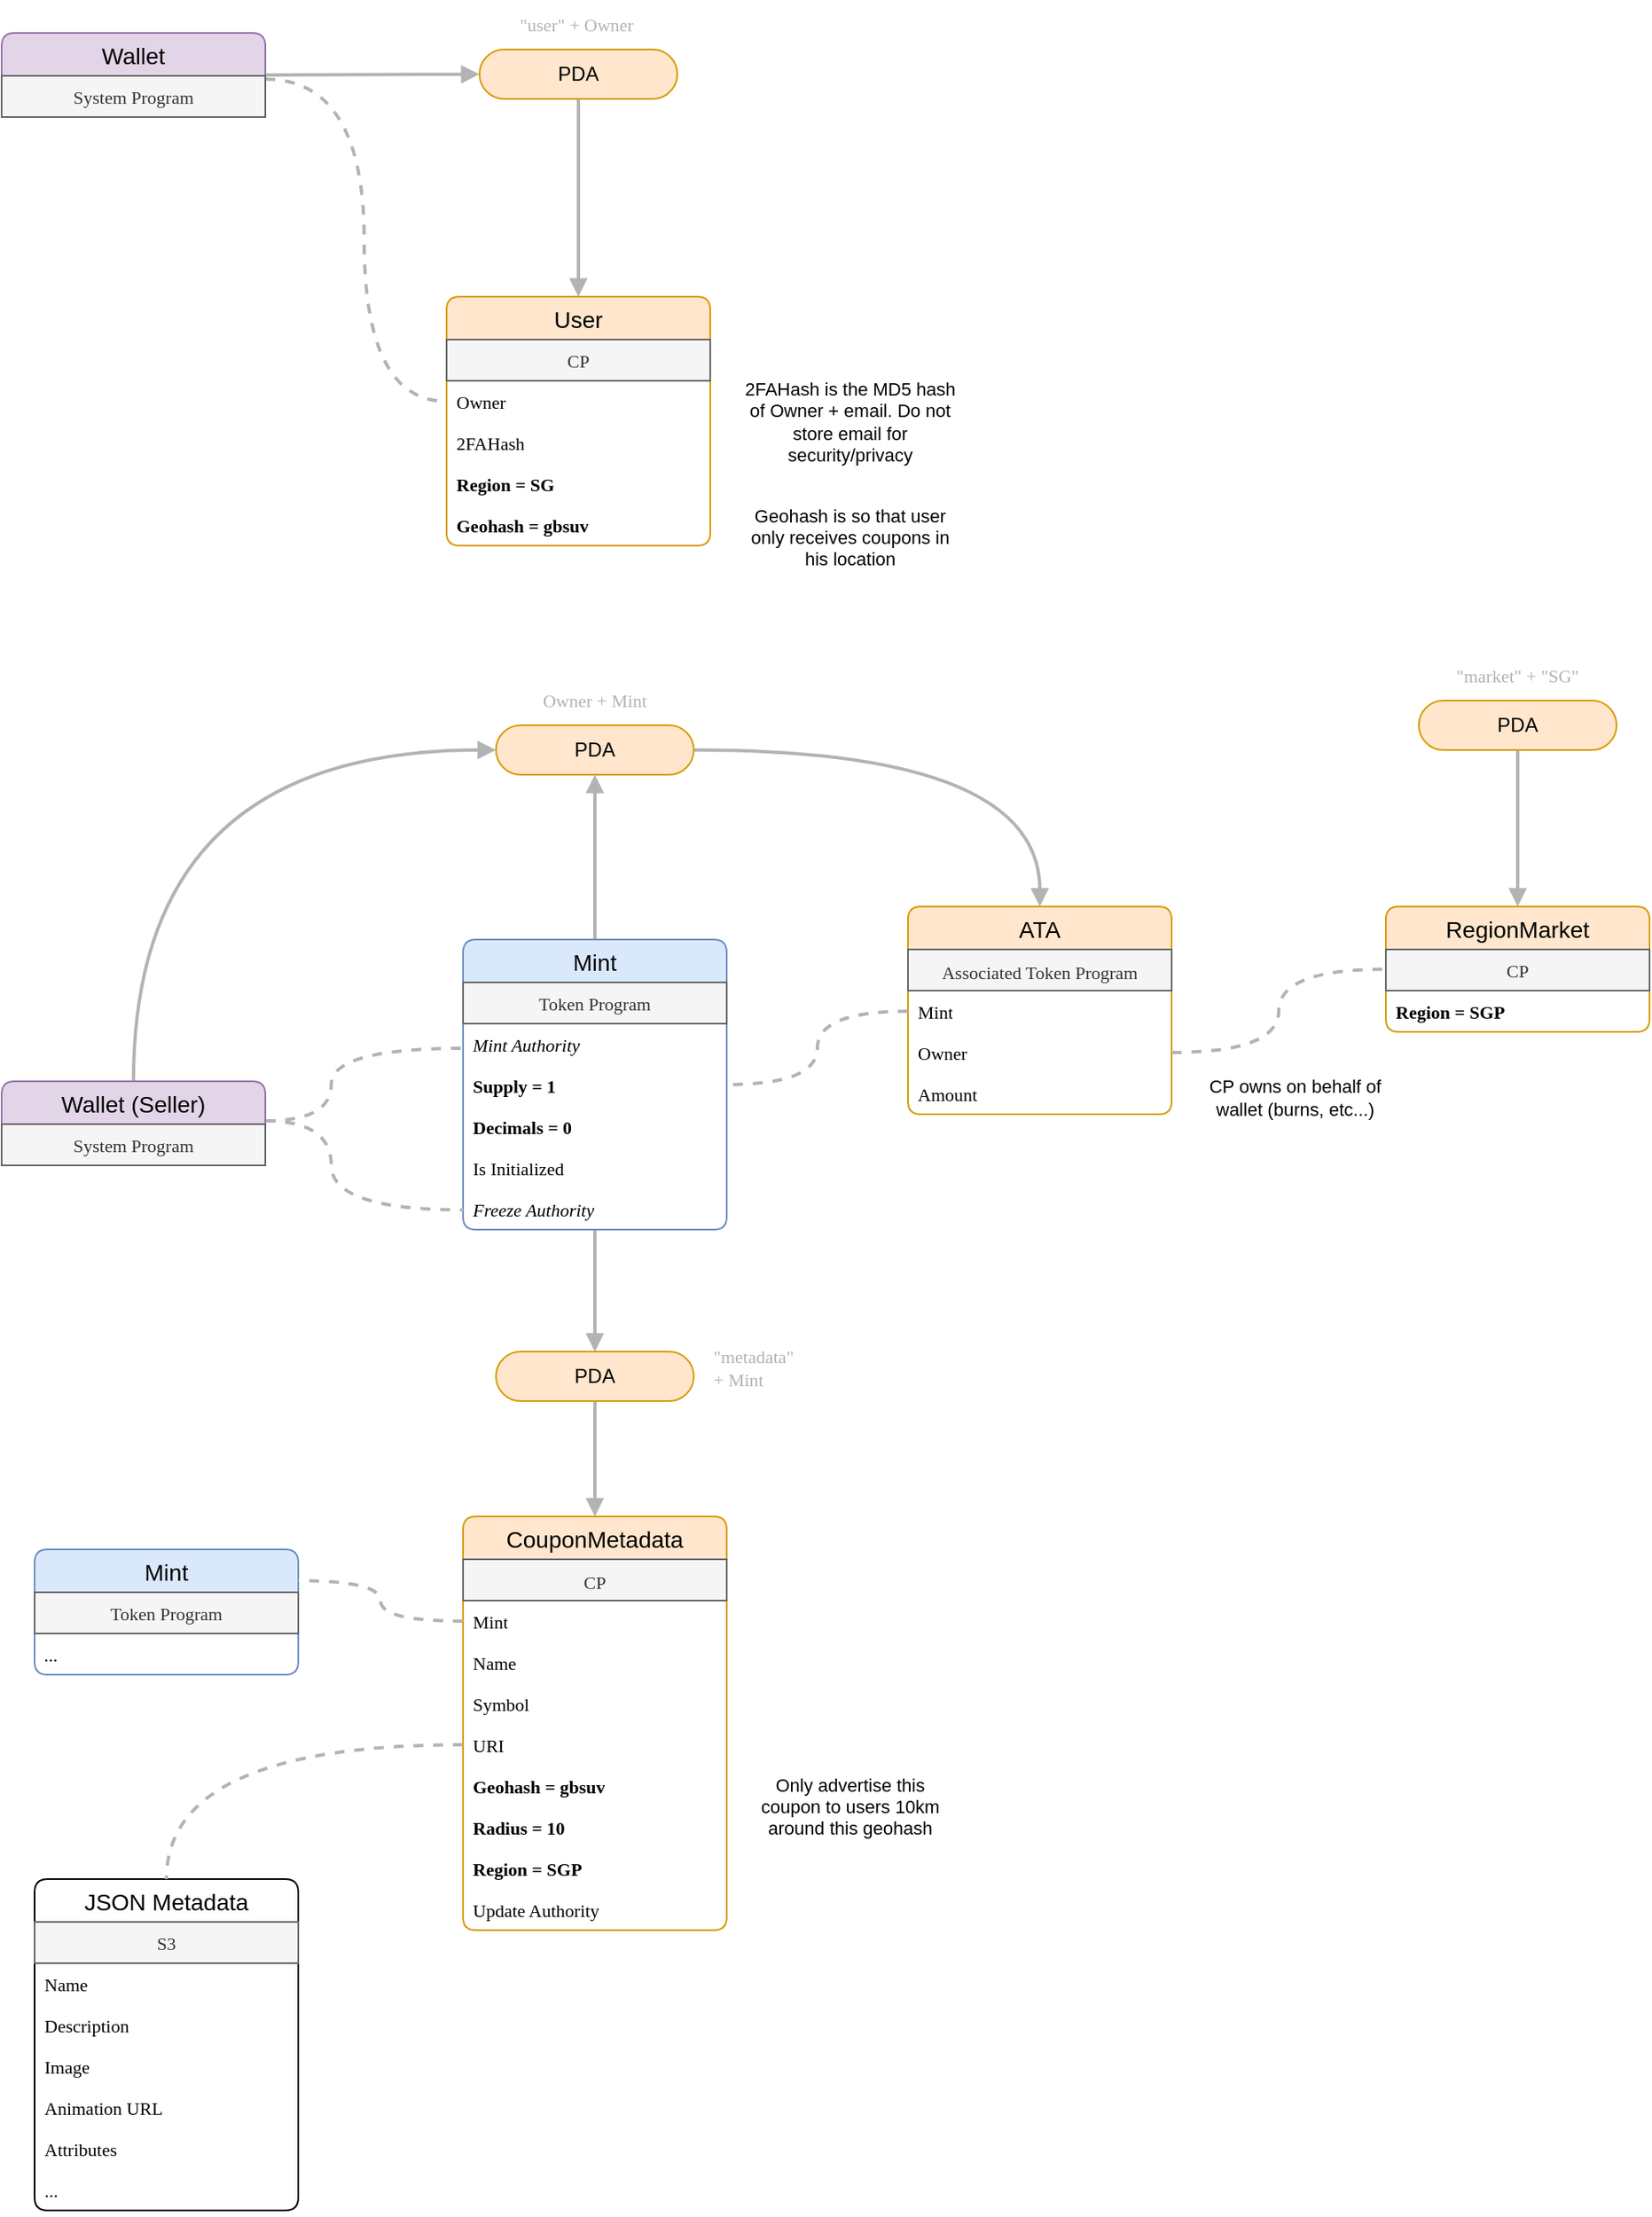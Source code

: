 <mxfile version="21.5.0" type="device">
  <diagram name="Page-1" id="myjQk-wkhAcpDl-BsH8o">
    <mxGraphModel dx="1242" dy="806" grid="1" gridSize="10" guides="1" tooltips="1" connect="1" arrows="1" fold="1" page="1" pageScale="1" pageWidth="827" pageHeight="1169" math="0" shadow="0">
      <root>
        <mxCell id="0" />
        <mxCell id="1" parent="0" />
        <mxCell id="Rvj227l52RedUWt44L4D-11" style="edgeStyle=orthogonalEdgeStyle;orthogonalLoop=1;jettySize=auto;html=1;entryX=0;entryY=0.5;entryDx=0;entryDy=0;endArrow=block;endFill=1;strokeWidth=2;strokeColor=#B3B3B3;curved=1;" parent="1" source="Rvj227l52RedUWt44L4D-1" target="Rvj227l52RedUWt44L4D-5" edge="1">
          <mxGeometry relative="1" as="geometry" />
        </mxCell>
        <mxCell id="Rvj227l52RedUWt44L4D-16" style="edgeStyle=orthogonalEdgeStyle;orthogonalLoop=1;jettySize=auto;html=1;entryX=0;entryY=0.5;entryDx=0;entryDy=0;curved=1;arcSize=20;endArrow=none;endFill=0;dashed=1;strokeWidth=2;strokeColor=#B3B3B3;" parent="1" source="Rvj227l52RedUWt44L4D-1" target="Rvj227l52RedUWt44L4D-15" edge="1">
          <mxGeometry relative="1" as="geometry">
            <Array as="points">
              <mxPoint x="260" y="88" />
              <mxPoint x="260" y="284" />
            </Array>
          </mxGeometry>
        </mxCell>
        <mxCell id="Rvj227l52RedUWt44L4D-1" value="Wallet" style="swimlane;fontStyle=0;childLayout=stackLayout;horizontal=1;startSize=26;horizontalStack=0;resizeParent=1;resizeParentMax=0;resizeLast=0;collapsible=1;marginBottom=0;align=center;fontSize=14;fillColor=#e1d5e7;strokeColor=#9673a6;arcSize=10;rounded=1;fontColor=#000000;" parent="1" vertex="1">
          <mxGeometry x="40" y="60" width="160" height="51" as="geometry" />
        </mxCell>
        <mxCell id="Rvj227l52RedUWt44L4D-2" value="System Program" style="text;strokeColor=#666666;fillColor=#f5f5f5;spacingLeft=4;spacingRight=4;overflow=hidden;rotatable=0;points=[[0,0.5],[1,0.5]];portConstraint=eastwest;fontSize=11;whiteSpace=wrap;html=1;align=center;fontFamily=Verdana;fontColor=#333333;" parent="Rvj227l52RedUWt44L4D-1" vertex="1">
          <mxGeometry y="26" width="160" height="25" as="geometry" />
        </mxCell>
        <mxCell id="Rvj227l52RedUWt44L4D-12" style="edgeStyle=orthogonalEdgeStyle;rounded=0;orthogonalLoop=1;jettySize=auto;html=1;entryX=0.5;entryY=0;entryDx=0;entryDy=0;strokeColor=#B3B3B3;endArrow=block;endFill=1;strokeWidth=2;" parent="1" source="Rvj227l52RedUWt44L4D-5" target="Rvj227l52RedUWt44L4D-6" edge="1">
          <mxGeometry relative="1" as="geometry" />
        </mxCell>
        <mxCell id="Rvj227l52RedUWt44L4D-5" value="&lt;font color=&quot;#000000&quot;&gt;PDA&lt;/font&gt;" style="rounded=1;whiteSpace=wrap;html=1;arcSize=50;absoluteArcSize=0;fillColor=#ffe6cc;strokeColor=#d79b00;fontColor=default;" parent="1" vertex="1">
          <mxGeometry x="330" y="70" width="120" height="30" as="geometry" />
        </mxCell>
        <mxCell id="Rvj227l52RedUWt44L4D-6" value="User" style="swimlane;fontStyle=0;childLayout=stackLayout;horizontal=1;startSize=26;horizontalStack=0;resizeParent=1;resizeParentMax=0;resizeLast=0;collapsible=1;marginBottom=0;align=center;fontSize=14;fillColor=#ffe6cc;strokeColor=#d79b00;arcSize=10;rounded=1;fontColor=#000000;" parent="1" vertex="1">
          <mxGeometry x="310" y="220" width="160" height="151" as="geometry" />
        </mxCell>
        <mxCell id="Rvj227l52RedUWt44L4D-7" value="CP" style="text;strokeColor=#666666;fillColor=#f5f5f5;spacingLeft=4;spacingRight=4;overflow=hidden;rotatable=0;points=[[0,0.5],[1,0.5]];portConstraint=eastwest;fontSize=11;whiteSpace=wrap;html=1;align=center;fontFamily=Verdana;fontColor=#333333;" parent="Rvj227l52RedUWt44L4D-6" vertex="1">
          <mxGeometry y="26" width="160" height="25" as="geometry" />
        </mxCell>
        <mxCell id="Rvj227l52RedUWt44L4D-15" value="Owner" style="text;spacingLeft=4;spacingRight=4;overflow=hidden;rotatable=0;points=[[0,0.5],[1,0.5]];portConstraint=eastwest;fontSize=11;whiteSpace=wrap;html=1;align=left;fontFamily=Verdana;" parent="Rvj227l52RedUWt44L4D-6" vertex="1">
          <mxGeometry y="51" width="160" height="25" as="geometry" />
        </mxCell>
        <mxCell id="p-E31Foc24i6YtQsYcdP-1" value="2FAHash" style="text;spacingLeft=4;spacingRight=4;overflow=hidden;rotatable=0;points=[[0,0.5],[1,0.5]];portConstraint=eastwest;fontSize=11;whiteSpace=wrap;html=1;align=left;fontFamily=Verdana;" parent="Rvj227l52RedUWt44L4D-6" vertex="1">
          <mxGeometry y="76" width="160" height="25" as="geometry" />
        </mxCell>
        <mxCell id="Y7vdd_2MA1dPWRgWnuZq-1" value="&lt;b&gt;Region = SG&lt;/b&gt;" style="text;spacingLeft=4;spacingRight=4;overflow=hidden;rotatable=0;points=[[0,0.5],[1,0.5]];portConstraint=eastwest;fontSize=11;whiteSpace=wrap;html=1;align=left;fontFamily=Verdana;" parent="Rvj227l52RedUWt44L4D-6" vertex="1">
          <mxGeometry y="101" width="160" height="25" as="geometry" />
        </mxCell>
        <mxCell id="Y7vdd_2MA1dPWRgWnuZq-2" value="&lt;b&gt;Geohash =&amp;nbsp;gbsuv&lt;/b&gt;" style="text;spacingLeft=4;spacingRight=4;overflow=hidden;rotatable=0;points=[[0,0.5],[1,0.5]];portConstraint=eastwest;fontSize=11;whiteSpace=wrap;html=1;align=left;fontFamily=Verdana;" parent="Rvj227l52RedUWt44L4D-6" vertex="1">
          <mxGeometry y="126" width="160" height="25" as="geometry" />
        </mxCell>
        <mxCell id="Rvj227l52RedUWt44L4D-13" value="&quot;user&quot; + Owner" style="text;html=1;strokeColor=none;fillColor=none;align=center;verticalAlign=middle;whiteSpace=wrap;rounded=0;fontFamily=Verdana;fontColor=#B3B3B3;fontStyle=0;fontSize=11;" parent="1" vertex="1">
          <mxGeometry x="320" y="40" width="138" height="30" as="geometry" />
        </mxCell>
        <mxCell id="Rvj227l52RedUWt44L4D-35" style="edgeStyle=orthogonalEdgeStyle;shape=connector;curved=1;rounded=1;orthogonalLoop=1;jettySize=auto;html=1;entryX=0.5;entryY=1;entryDx=0;entryDy=0;labelBackgroundColor=default;strokeColor=#B3B3B3;strokeWidth=2;fontFamily=Helvetica;fontSize=11;fontColor=default;endArrow=block;endFill=1;" parent="1" source="Rvj227l52RedUWt44L4D-18" target="Rvj227l52RedUWt44L4D-32" edge="1">
          <mxGeometry relative="1" as="geometry" />
        </mxCell>
        <mxCell id="Rvj227l52RedUWt44L4D-67" style="edgeStyle=orthogonalEdgeStyle;shape=connector;curved=1;rounded=1;orthogonalLoop=1;jettySize=auto;html=1;labelBackgroundColor=default;strokeColor=#B3B3B3;strokeWidth=2;fontFamily=Helvetica;fontSize=11;fontColor=default;endArrow=block;endFill=1;entryX=0.5;entryY=0;entryDx=0;entryDy=0;" parent="1" source="Rvj227l52RedUWt44L4D-18" target="Rvj227l52RedUWt44L4D-60" edge="1">
          <mxGeometry relative="1" as="geometry">
            <mxPoint x="410" y="850" as="targetPoint" />
            <Array as="points" />
          </mxGeometry>
        </mxCell>
        <mxCell id="Rvj227l52RedUWt44L4D-18" value="Mint" style="swimlane;fontStyle=0;childLayout=stackLayout;horizontal=1;startSize=26;horizontalStack=0;resizeParent=1;resizeParentMax=0;resizeLast=0;collapsible=1;marginBottom=0;align=center;fontSize=14;fillColor=#dae8fc;strokeColor=#6c8ebf;arcSize=10;rounded=1;fontColor=#000000;" parent="1" vertex="1">
          <mxGeometry x="320" y="610" width="160" height="176" as="geometry" />
        </mxCell>
        <mxCell id="Rvj227l52RedUWt44L4D-19" value="Token Program" style="text;strokeColor=#666666;fillColor=#f5f5f5;spacingLeft=4;spacingRight=4;overflow=hidden;rotatable=0;points=[[0,0.5],[1,0.5]];portConstraint=eastwest;fontSize=11;whiteSpace=wrap;html=1;align=center;fontFamily=Verdana;fontColor=#333333;" parent="Rvj227l52RedUWt44L4D-18" vertex="1">
          <mxGeometry y="26" width="160" height="25" as="geometry" />
        </mxCell>
        <mxCell id="Rvj227l52RedUWt44L4D-20" value="Mint Authority" style="text;spacingLeft=4;spacingRight=4;overflow=hidden;rotatable=0;points=[[0,0.5],[1,0.5]];portConstraint=eastwest;fontSize=11;whiteSpace=wrap;html=1;align=left;fontFamily=Verdana;fontStyle=2" parent="Rvj227l52RedUWt44L4D-18" vertex="1">
          <mxGeometry y="51" width="160" height="25" as="geometry" />
        </mxCell>
        <mxCell id="Rvj227l52RedUWt44L4D-21" value="&lt;b style=&quot;font-size: 11px;&quot;&gt;Supply = 1&lt;/b&gt;" style="text;spacingLeft=4;spacingRight=4;overflow=hidden;rotatable=0;points=[[0,0.5],[1,0.5]];portConstraint=eastwest;fontSize=11;whiteSpace=wrap;html=1;align=left;fontFamily=Verdana;" parent="Rvj227l52RedUWt44L4D-18" vertex="1">
          <mxGeometry y="76" width="160" height="25" as="geometry" />
        </mxCell>
        <mxCell id="Rvj227l52RedUWt44L4D-22" value="&lt;b style=&quot;font-size: 11px;&quot;&gt;Decimals = 0&lt;/b&gt;" style="text;spacingLeft=4;spacingRight=4;overflow=hidden;rotatable=0;points=[[0,0.5],[1,0.5]];portConstraint=eastwest;fontSize=11;whiteSpace=wrap;html=1;align=left;fontFamily=Verdana;" parent="Rvj227l52RedUWt44L4D-18" vertex="1">
          <mxGeometry y="101" width="160" height="25" as="geometry" />
        </mxCell>
        <mxCell id="Rvj227l52RedUWt44L4D-23" value="Is Initialized" style="text;spacingLeft=4;spacingRight=4;overflow=hidden;rotatable=0;points=[[0,0.5],[1,0.5]];portConstraint=eastwest;fontSize=11;whiteSpace=wrap;html=1;align=left;fontFamily=Verdana;" parent="Rvj227l52RedUWt44L4D-18" vertex="1">
          <mxGeometry y="126" width="160" height="25" as="geometry" />
        </mxCell>
        <mxCell id="Rvj227l52RedUWt44L4D-24" value="Freeze Authority" style="text;spacingLeft=4;spacingRight=4;overflow=hidden;rotatable=0;points=[[0,0.5],[1,0.5]];portConstraint=eastwest;fontSize=11;whiteSpace=wrap;html=1;align=left;fontFamily=Verdana;fontStyle=2" parent="Rvj227l52RedUWt44L4D-18" vertex="1">
          <mxGeometry y="151" width="160" height="25" as="geometry" />
        </mxCell>
        <mxCell id="Rvj227l52RedUWt44L4D-30" style="edgeStyle=orthogonalEdgeStyle;orthogonalLoop=1;jettySize=auto;html=1;endArrow=none;strokeColor=#B3B3B3;arcSize=20;endFill=0;dashed=1;strokeWidth=2;curved=1;" parent="1" source="Rvj227l52RedUWt44L4D-25" target="Rvj227l52RedUWt44L4D-20" edge="1">
          <mxGeometry relative="1" as="geometry">
            <mxPoint x="300" y="670" as="targetPoint" />
            <Array as="points">
              <mxPoint x="240" y="720" />
              <mxPoint x="240" y="676" />
            </Array>
          </mxGeometry>
        </mxCell>
        <mxCell id="Rvj227l52RedUWt44L4D-31" style="edgeStyle=orthogonalEdgeStyle;orthogonalLoop=1;jettySize=auto;html=1;endArrow=none;strokeColor=#B3B3B3;arcSize=20;endFill=0;dashed=1;strokeWidth=2;curved=1;" parent="1" source="Rvj227l52RedUWt44L4D-25" target="Rvj227l52RedUWt44L4D-24" edge="1">
          <mxGeometry relative="1" as="geometry">
            <mxPoint x="270" y="810" as="targetPoint" />
            <Array as="points">
              <mxPoint x="240" y="720" />
              <mxPoint x="240" y="774" />
            </Array>
          </mxGeometry>
        </mxCell>
        <mxCell id="Rvj227l52RedUWt44L4D-34" style="edgeStyle=orthogonalEdgeStyle;shape=connector;curved=1;rounded=1;orthogonalLoop=1;jettySize=auto;html=1;entryX=0;entryY=0.5;entryDx=0;entryDy=0;labelBackgroundColor=default;strokeColor=#B3B3B3;strokeWidth=2;fontFamily=Helvetica;fontSize=11;fontColor=default;endArrow=block;endFill=1;arcSize=20;" parent="1" source="Rvj227l52RedUWt44L4D-25" target="Rvj227l52RedUWt44L4D-32" edge="1">
          <mxGeometry relative="1" as="geometry">
            <Array as="points">
              <mxPoint x="120" y="495" />
            </Array>
          </mxGeometry>
        </mxCell>
        <mxCell id="Rvj227l52RedUWt44L4D-25" value="Wallet (Seller)" style="swimlane;fontStyle=0;childLayout=stackLayout;horizontal=1;startSize=26;horizontalStack=0;resizeParent=1;resizeParentMax=0;resizeLast=0;collapsible=1;marginBottom=0;align=center;fontSize=14;fillColor=#e1d5e7;strokeColor=#9673a6;arcSize=10;rounded=1;fontColor=#000000;" parent="1" vertex="1">
          <mxGeometry x="40" y="696" width="160" height="51" as="geometry" />
        </mxCell>
        <mxCell id="Rvj227l52RedUWt44L4D-26" value="System Program" style="text;strokeColor=#666666;fillColor=#f5f5f5;spacingLeft=4;spacingRight=4;overflow=hidden;rotatable=0;points=[[0,0.5],[1,0.5]];portConstraint=eastwest;fontSize=11;whiteSpace=wrap;html=1;align=center;fontFamily=Verdana;fontColor=#333333;" parent="Rvj227l52RedUWt44L4D-25" vertex="1">
          <mxGeometry y="26" width="160" height="25" as="geometry" />
        </mxCell>
        <mxCell id="Rvj227l52RedUWt44L4D-43" style="edgeStyle=orthogonalEdgeStyle;shape=connector;curved=1;rounded=1;orthogonalLoop=1;jettySize=auto;html=1;entryX=0.5;entryY=0;entryDx=0;entryDy=0;labelBackgroundColor=default;strokeColor=#B3B3B3;strokeWidth=2;fontFamily=Helvetica;fontSize=11;fontColor=default;endArrow=block;endFill=1;" parent="1" source="Rvj227l52RedUWt44L4D-32" target="Rvj227l52RedUWt44L4D-36" edge="1">
          <mxGeometry relative="1" as="geometry" />
        </mxCell>
        <mxCell id="Rvj227l52RedUWt44L4D-32" value="&lt;font color=&quot;#000000&quot;&gt;PDA&lt;/font&gt;" style="rounded=1;whiteSpace=wrap;html=1;arcSize=50;absoluteArcSize=0;fillColor=#ffe6cc;strokeColor=#d79b00;" parent="1" vertex="1">
          <mxGeometry x="340" y="480" width="120" height="30" as="geometry" />
        </mxCell>
        <mxCell id="Rvj227l52RedUWt44L4D-33" value="Owner + Mint" style="text;html=1;strokeColor=none;fillColor=none;align=center;verticalAlign=middle;whiteSpace=wrap;rounded=0;fontFamily=Verdana;fontColor=#B3B3B3;fontStyle=0;fontSize=11;" parent="1" vertex="1">
          <mxGeometry x="352" y="450" width="96" height="30" as="geometry" />
        </mxCell>
        <mxCell id="Rvj227l52RedUWt44L4D-36" value="ATA" style="swimlane;fontStyle=0;childLayout=stackLayout;horizontal=1;startSize=26;horizontalStack=0;resizeParent=1;resizeParentMax=0;resizeLast=0;collapsible=1;marginBottom=0;align=center;fontSize=14;fillColor=#ffe6cc;strokeColor=#d79b00;arcSize=10;rounded=1;fontColor=#000000;" parent="1" vertex="1">
          <mxGeometry x="590" y="590" width="160" height="126" as="geometry" />
        </mxCell>
        <mxCell id="Rvj227l52RedUWt44L4D-37" value="&lt;font style=&quot;font-size: 11px;&quot;&gt;Associated Token Program&lt;/font&gt;" style="text;strokeColor=#666666;fillColor=#f5f5f5;spacingLeft=4;spacingRight=4;overflow=hidden;rotatable=0;points=[[0,0.5],[1,0.5]];portConstraint=eastwest;fontSize=12;whiteSpace=wrap;html=1;align=center;fontFamily=Verdana;fontColor=#333333;" parent="Rvj227l52RedUWt44L4D-36" vertex="1">
          <mxGeometry y="26" width="160" height="25" as="geometry" />
        </mxCell>
        <mxCell id="Rvj227l52RedUWt44L4D-38" value="&lt;span style=&quot;font-style: normal;&quot;&gt;Mint&lt;/span&gt;" style="text;spacingLeft=4;spacingRight=4;overflow=hidden;rotatable=0;points=[[0,0.5],[1,0.5]];portConstraint=eastwest;fontSize=11;whiteSpace=wrap;html=1;align=left;fontFamily=Verdana;fontStyle=2" parent="Rvj227l52RedUWt44L4D-36" vertex="1">
          <mxGeometry y="51" width="160" height="25" as="geometry" />
        </mxCell>
        <mxCell id="Rvj227l52RedUWt44L4D-39" value="&lt;span style=&quot;font-size: 11px;&quot;&gt;Owner&lt;/span&gt;" style="text;spacingLeft=4;spacingRight=4;overflow=hidden;rotatable=0;points=[[0,0.5],[1,0.5]];portConstraint=eastwest;fontSize=11;whiteSpace=wrap;html=1;align=left;fontFamily=Verdana;" parent="Rvj227l52RedUWt44L4D-36" vertex="1">
          <mxGeometry y="76" width="160" height="25" as="geometry" />
        </mxCell>
        <mxCell id="Rvj227l52RedUWt44L4D-40" value="&lt;span style=&quot;font-size: 11px;&quot;&gt;Amount&lt;/span&gt;" style="text;spacingLeft=4;spacingRight=4;overflow=hidden;rotatable=0;points=[[0,0.5],[1,0.5]];portConstraint=eastwest;fontSize=11;whiteSpace=wrap;html=1;align=left;fontFamily=Verdana;" parent="Rvj227l52RedUWt44L4D-36" vertex="1">
          <mxGeometry y="101" width="160" height="25" as="geometry" />
        </mxCell>
        <mxCell id="Rvj227l52RedUWt44L4D-48" style="edgeStyle=orthogonalEdgeStyle;shape=connector;curved=1;rounded=1;orthogonalLoop=1;jettySize=auto;html=1;dashed=1;labelBackgroundColor=default;strokeColor=#B3B3B3;strokeWidth=2;fontFamily=Helvetica;fontSize=11;fontColor=default;endArrow=none;endFill=0;" parent="1" source="Rvj227l52RedUWt44L4D-38" target="Rvj227l52RedUWt44L4D-18" edge="1">
          <mxGeometry relative="1" as="geometry" />
        </mxCell>
        <mxCell id="Rvj227l52RedUWt44L4D-50" value="RegionMarket" style="swimlane;fontStyle=0;childLayout=stackLayout;horizontal=1;startSize=26;horizontalStack=0;resizeParent=1;resizeParentMax=0;resizeLast=0;collapsible=1;marginBottom=0;align=center;fontSize=14;fillColor=#ffe6cc;strokeColor=#d79b00;arcSize=10;rounded=1;fontColor=#000000;" parent="1" vertex="1">
          <mxGeometry x="880" y="590" width="160" height="76" as="geometry" />
        </mxCell>
        <mxCell id="Rvj227l52RedUWt44L4D-51" value="CP" style="text;strokeColor=#666666;fillColor=#f5f5f5;spacingLeft=4;spacingRight=4;overflow=hidden;rotatable=0;points=[[0,0.5],[1,0.5]];portConstraint=eastwest;fontSize=11;whiteSpace=wrap;html=1;align=center;fontFamily=Verdana;fontColor=#333333;" parent="Rvj227l52RedUWt44L4D-50" vertex="1">
          <mxGeometry y="26" width="160" height="25" as="geometry" />
        </mxCell>
        <mxCell id="Rvj227l52RedUWt44L4D-52" value="&lt;b&gt;Region = SGP&lt;/b&gt;" style="text;spacingLeft=4;spacingRight=4;overflow=hidden;rotatable=0;points=[[0,0.5],[1,0.5]];portConstraint=eastwest;fontSize=11;whiteSpace=wrap;html=1;align=left;fontFamily=Verdana;" parent="Rvj227l52RedUWt44L4D-50" vertex="1">
          <mxGeometry y="51" width="160" height="25" as="geometry" />
        </mxCell>
        <mxCell id="Rvj227l52RedUWt44L4D-55" style="edgeStyle=orthogonalEdgeStyle;shape=connector;curved=1;rounded=1;orthogonalLoop=1;jettySize=auto;html=1;dashed=1;labelBackgroundColor=default;strokeColor=#B3B3B3;strokeWidth=2;fontFamily=Helvetica;fontSize=11;fontColor=default;endArrow=none;endFill=0;" parent="1" source="Rvj227l52RedUWt44L4D-39" target="Rvj227l52RedUWt44L4D-50" edge="1">
          <mxGeometry relative="1" as="geometry" />
        </mxCell>
        <mxCell id="Rvj227l52RedUWt44L4D-56" value="CP owns on behalf of wallet (burns, etc...)" style="text;html=1;strokeColor=none;fillColor=none;align=center;verticalAlign=middle;whiteSpace=wrap;rounded=0;fontSize=11;fontFamily=Helvetica;fontColor=default;" parent="1" vertex="1">
          <mxGeometry x="760" y="680" width="130" height="51" as="geometry" />
        </mxCell>
        <mxCell id="Rvj227l52RedUWt44L4D-59" style="edgeStyle=orthogonalEdgeStyle;shape=connector;curved=1;rounded=1;orthogonalLoop=1;jettySize=auto;html=1;entryX=0.5;entryY=0;entryDx=0;entryDy=0;labelBackgroundColor=default;strokeColor=#B3B3B3;strokeWidth=2;fontFamily=Helvetica;fontSize=11;fontColor=default;endArrow=block;endFill=1;" parent="1" source="Rvj227l52RedUWt44L4D-57" target="Rvj227l52RedUWt44L4D-50" edge="1">
          <mxGeometry relative="1" as="geometry" />
        </mxCell>
        <mxCell id="Rvj227l52RedUWt44L4D-57" value="&lt;font color=&quot;#000000&quot;&gt;PDA&lt;/font&gt;" style="rounded=1;whiteSpace=wrap;html=1;arcSize=50;absoluteArcSize=0;fillColor=#ffe6cc;strokeColor=#d79b00;" parent="1" vertex="1">
          <mxGeometry x="900" y="465" width="120" height="30" as="geometry" />
        </mxCell>
        <mxCell id="Rvj227l52RedUWt44L4D-58" value="&quot;market&quot; + &quot;SG&quot;" style="text;html=1;strokeColor=none;fillColor=none;align=center;verticalAlign=middle;whiteSpace=wrap;rounded=0;fontFamily=Verdana;fontColor=#B3B3B3;fontStyle=0;fontSize=11;" parent="1" vertex="1">
          <mxGeometry x="912" y="435" width="96" height="30" as="geometry" />
        </mxCell>
        <mxCell id="Rvj227l52RedUWt44L4D-68" style="edgeStyle=orthogonalEdgeStyle;shape=connector;curved=1;rounded=1;orthogonalLoop=1;jettySize=auto;html=1;entryX=0.5;entryY=0;entryDx=0;entryDy=0;labelBackgroundColor=default;strokeColor=#B3B3B3;strokeWidth=2;fontFamily=Helvetica;fontSize=11;fontColor=default;endArrow=block;endFill=1;" parent="1" source="Rvj227l52RedUWt44L4D-60" target="Rvj227l52RedUWt44L4D-61" edge="1">
          <mxGeometry relative="1" as="geometry" />
        </mxCell>
        <mxCell id="Rvj227l52RedUWt44L4D-60" value="&lt;font color=&quot;#000000&quot;&gt;PDA&lt;/font&gt;" style="rounded=1;whiteSpace=wrap;html=1;arcSize=50;absoluteArcSize=0;fillColor=#ffe6cc;strokeColor=#d79b00;" parent="1" vertex="1">
          <mxGeometry x="340" y="860" width="120" height="30" as="geometry" />
        </mxCell>
        <mxCell id="Rvj227l52RedUWt44L4D-61" value="CouponMetadata" style="swimlane;fontStyle=0;childLayout=stackLayout;horizontal=1;startSize=26;horizontalStack=0;resizeParent=1;resizeParentMax=0;resizeLast=0;collapsible=1;marginBottom=0;align=center;fontSize=14;fillColor=#ffe6cc;strokeColor=#d79b00;arcSize=10;rounded=1;fontColor=#000000;" parent="1" vertex="1">
          <mxGeometry x="320" y="960" width="160" height="251" as="geometry" />
        </mxCell>
        <mxCell id="Rvj227l52RedUWt44L4D-62" value="&lt;font style=&quot;font-size: 11px;&quot;&gt;CP&lt;/font&gt;" style="text;strokeColor=#666666;fillColor=#f5f5f5;spacingLeft=4;spacingRight=4;overflow=hidden;rotatable=0;points=[[0,0.5],[1,0.5]];portConstraint=eastwest;fontSize=12;whiteSpace=wrap;html=1;align=center;fontFamily=Verdana;fontColor=#333333;" parent="Rvj227l52RedUWt44L4D-61" vertex="1">
          <mxGeometry y="26" width="160" height="25" as="geometry" />
        </mxCell>
        <mxCell id="Rvj227l52RedUWt44L4D-63" value="&lt;span style=&quot;font-style: normal;&quot;&gt;Mint&lt;/span&gt;" style="text;spacingLeft=4;spacingRight=4;overflow=hidden;rotatable=0;points=[[0,0.5],[1,0.5]];portConstraint=eastwest;fontSize=11;whiteSpace=wrap;html=1;align=left;fontFamily=Verdana;fontStyle=2" parent="Rvj227l52RedUWt44L4D-61" vertex="1">
          <mxGeometry y="51" width="160" height="25" as="geometry" />
        </mxCell>
        <mxCell id="Rvj227l52RedUWt44L4D-64" value="&lt;span style=&quot;font-size: 11px;&quot;&gt;Name&lt;/span&gt;" style="text;spacingLeft=4;spacingRight=4;overflow=hidden;rotatable=0;points=[[0,0.5],[1,0.5]];portConstraint=eastwest;fontSize=11;whiteSpace=wrap;html=1;align=left;fontFamily=Verdana;" parent="Rvj227l52RedUWt44L4D-61" vertex="1">
          <mxGeometry y="76" width="160" height="25" as="geometry" />
        </mxCell>
        <mxCell id="Rvj227l52RedUWt44L4D-65" value="&lt;span style=&quot;font-size: 11px;&quot;&gt;Symbol&lt;/span&gt;" style="text;spacingLeft=4;spacingRight=4;overflow=hidden;rotatable=0;points=[[0,0.5],[1,0.5]];portConstraint=eastwest;fontSize=11;whiteSpace=wrap;html=1;align=left;fontFamily=Verdana;" parent="Rvj227l52RedUWt44L4D-61" vertex="1">
          <mxGeometry y="101" width="160" height="25" as="geometry" />
        </mxCell>
        <mxCell id="Rvj227l52RedUWt44L4D-69" value="&lt;span style=&quot;font-size: 11px;&quot;&gt;URI&lt;/span&gt;" style="text;spacingLeft=4;spacingRight=4;overflow=hidden;rotatable=0;points=[[0,0.5],[1,0.5]];portConstraint=eastwest;fontSize=11;whiteSpace=wrap;html=1;align=left;fontFamily=Verdana;" parent="Rvj227l52RedUWt44L4D-61" vertex="1">
          <mxGeometry y="126" width="160" height="25" as="geometry" />
        </mxCell>
        <mxCell id="Y7vdd_2MA1dPWRgWnuZq-5" value="&lt;b&gt;Geohash = gbsuv&lt;/b&gt;" style="text;spacingLeft=4;spacingRight=4;overflow=hidden;rotatable=0;points=[[0,0.5],[1,0.5]];portConstraint=eastwest;fontSize=11;whiteSpace=wrap;html=1;align=left;fontFamily=Verdana;" parent="Rvj227l52RedUWt44L4D-61" vertex="1">
          <mxGeometry y="151" width="160" height="25" as="geometry" />
        </mxCell>
        <mxCell id="Y7vdd_2MA1dPWRgWnuZq-6" value="&lt;b&gt;Radius = 10&amp;nbsp;&lt;/b&gt;" style="text;spacingLeft=4;spacingRight=4;overflow=hidden;rotatable=0;points=[[0,0.5],[1,0.5]];portConstraint=eastwest;fontSize=11;whiteSpace=wrap;html=1;align=left;fontFamily=Verdana;" parent="Rvj227l52RedUWt44L4D-61" vertex="1">
          <mxGeometry y="176" width="160" height="25" as="geometry" />
        </mxCell>
        <mxCell id="p-E31Foc24i6YtQsYcdP-3" value="&lt;span style=&quot;font-size: 11px;&quot;&gt;&lt;b&gt;Region = SGP&lt;/b&gt;&lt;/span&gt;" style="text;spacingLeft=4;spacingRight=4;overflow=hidden;rotatable=0;points=[[0,0.5],[1,0.5]];portConstraint=eastwest;fontSize=11;whiteSpace=wrap;html=1;align=left;fontFamily=Verdana;" parent="Rvj227l52RedUWt44L4D-61" vertex="1">
          <mxGeometry y="201" width="160" height="25" as="geometry" />
        </mxCell>
        <mxCell id="0rPTB_BggC_cvZNk9b0N-2" value="&lt;span style=&quot;font-size: 11px;&quot;&gt;Update Authority&lt;/span&gt;" style="text;spacingLeft=4;spacingRight=4;overflow=hidden;rotatable=0;points=[[0,0.5],[1,0.5]];portConstraint=eastwest;fontSize=11;whiteSpace=wrap;html=1;align=left;fontFamily=Verdana;" parent="Rvj227l52RedUWt44L4D-61" vertex="1">
          <mxGeometry y="226" width="160" height="25" as="geometry" />
        </mxCell>
        <mxCell id="Rvj227l52RedUWt44L4D-66" value="&quot;metadata&quot;&lt;br&gt;+ Mint" style="text;html=1;strokeColor=none;fillColor=none;align=left;verticalAlign=middle;whiteSpace=wrap;rounded=0;fontFamily=Verdana;fontColor=#B3B3B3;fontStyle=0;fontSize=11;" parent="1" vertex="1">
          <mxGeometry x="470" y="850" width="80" height="40" as="geometry" />
        </mxCell>
        <mxCell id="Rvj227l52RedUWt44L4D-72" value="Mint" style="swimlane;fontStyle=0;childLayout=stackLayout;horizontal=1;startSize=26;horizontalStack=0;resizeParent=1;resizeParentMax=0;resizeLast=0;collapsible=1;marginBottom=0;align=center;fontSize=14;fillColor=#dae8fc;strokeColor=#6c8ebf;arcSize=10;rounded=1;fontColor=#000000;" parent="1" vertex="1">
          <mxGeometry x="60" y="980" width="160" height="76" as="geometry" />
        </mxCell>
        <mxCell id="Rvj227l52RedUWt44L4D-73" value="Token Program" style="text;strokeColor=#666666;fillColor=#f5f5f5;spacingLeft=4;spacingRight=4;overflow=hidden;rotatable=0;points=[[0,0.5],[1,0.5]];portConstraint=eastwest;fontSize=11;whiteSpace=wrap;html=1;align=center;fontFamily=Verdana;fontColor=#333333;" parent="Rvj227l52RedUWt44L4D-72" vertex="1">
          <mxGeometry y="26" width="160" height="25" as="geometry" />
        </mxCell>
        <mxCell id="Rvj227l52RedUWt44L4D-78" value="..." style="text;spacingLeft=4;spacingRight=4;overflow=hidden;rotatable=0;points=[[0,0.5],[1,0.5]];portConstraint=eastwest;fontSize=11;whiteSpace=wrap;html=1;align=left;fontFamily=Verdana;fontStyle=2" parent="Rvj227l52RedUWt44L4D-72" vertex="1">
          <mxGeometry y="51" width="160" height="25" as="geometry" />
        </mxCell>
        <mxCell id="Rvj227l52RedUWt44L4D-79" style="edgeStyle=orthogonalEdgeStyle;shape=connector;curved=1;rounded=1;orthogonalLoop=1;jettySize=auto;html=1;entryX=1;entryY=0.25;entryDx=0;entryDy=0;dashed=1;labelBackgroundColor=default;strokeColor=#B3B3B3;strokeWidth=2;fontFamily=Helvetica;fontSize=11;fontColor=default;endArrow=none;endFill=0;" parent="1" source="Rvj227l52RedUWt44L4D-63" target="Rvj227l52RedUWt44L4D-72" edge="1">
          <mxGeometry relative="1" as="geometry" />
        </mxCell>
        <mxCell id="Y7vdd_2MA1dPWRgWnuZq-3" value="Geohash is so that user only receives coupons in his location" style="text;html=1;strokeColor=none;fillColor=none;align=center;verticalAlign=middle;whiteSpace=wrap;rounded=0;fontSize=11;fontFamily=Helvetica;fontColor=default;" parent="1" vertex="1">
          <mxGeometry x="490" y="340" width="130" height="51" as="geometry" />
        </mxCell>
        <mxCell id="Y7vdd_2MA1dPWRgWnuZq-7" value="Only advertise this coupon to users 10km around this geohash" style="text;html=1;strokeColor=none;fillColor=none;align=center;verticalAlign=middle;whiteSpace=wrap;rounded=0;fontSize=11;fontFamily=Helvetica;fontColor=default;" parent="1" vertex="1">
          <mxGeometry x="490" y="1110" width="130" height="51" as="geometry" />
        </mxCell>
        <mxCell id="Y7vdd_2MA1dPWRgWnuZq-8" value="JSON Metadata" style="swimlane;fontStyle=0;childLayout=stackLayout;horizontal=1;startSize=26;horizontalStack=0;resizeParent=1;resizeParentMax=0;resizeLast=0;collapsible=1;marginBottom=0;align=center;fontSize=14;arcSize=10;rounded=1;" parent="1" vertex="1">
          <mxGeometry x="60" y="1180" width="160" height="201" as="geometry" />
        </mxCell>
        <mxCell id="Y7vdd_2MA1dPWRgWnuZq-16" value="S3" style="text;strokeColor=#666666;fillColor=#f5f5f5;spacingLeft=4;spacingRight=4;overflow=hidden;rotatable=0;points=[[0,0.5],[1,0.5]];portConstraint=eastwest;fontSize=11;whiteSpace=wrap;html=1;align=center;fontFamily=Verdana;fontColor=#333333;" parent="Y7vdd_2MA1dPWRgWnuZq-8" vertex="1">
          <mxGeometry y="26" width="160" height="25" as="geometry" />
        </mxCell>
        <mxCell id="Y7vdd_2MA1dPWRgWnuZq-10" value="&lt;span style=&quot;font-style: normal;&quot;&gt;Name&lt;/span&gt;" style="text;spacingLeft=4;spacingRight=4;overflow=hidden;rotatable=0;points=[[0,0.5],[1,0.5]];portConstraint=eastwest;fontSize=11;whiteSpace=wrap;html=1;align=left;fontFamily=Verdana;fontStyle=2" parent="Y7vdd_2MA1dPWRgWnuZq-8" vertex="1">
          <mxGeometry y="51" width="160" height="25" as="geometry" />
        </mxCell>
        <mxCell id="Y7vdd_2MA1dPWRgWnuZq-11" value="&lt;span style=&quot;font-size: 11px;&quot;&gt;Description&lt;/span&gt;" style="text;spacingLeft=4;spacingRight=4;overflow=hidden;rotatable=0;points=[[0,0.5],[1,0.5]];portConstraint=eastwest;fontSize=11;whiteSpace=wrap;html=1;align=left;fontFamily=Verdana;" parent="Y7vdd_2MA1dPWRgWnuZq-8" vertex="1">
          <mxGeometry y="76" width="160" height="25" as="geometry" />
        </mxCell>
        <mxCell id="Y7vdd_2MA1dPWRgWnuZq-12" value="&lt;span style=&quot;font-size: 11px;&quot;&gt;Image&lt;/span&gt;" style="text;spacingLeft=4;spacingRight=4;overflow=hidden;rotatable=0;points=[[0,0.5],[1,0.5]];portConstraint=eastwest;fontSize=11;whiteSpace=wrap;html=1;align=left;fontFamily=Verdana;" parent="Y7vdd_2MA1dPWRgWnuZq-8" vertex="1">
          <mxGeometry y="101" width="160" height="25" as="geometry" />
        </mxCell>
        <mxCell id="Y7vdd_2MA1dPWRgWnuZq-13" value="&lt;span style=&quot;font-size: 11px;&quot;&gt;Animation URL&lt;/span&gt;" style="text;spacingLeft=4;spacingRight=4;overflow=hidden;rotatable=0;points=[[0,0.5],[1,0.5]];portConstraint=eastwest;fontSize=11;whiteSpace=wrap;html=1;align=left;fontFamily=Verdana;" parent="Y7vdd_2MA1dPWRgWnuZq-8" vertex="1">
          <mxGeometry y="126" width="160" height="25" as="geometry" />
        </mxCell>
        <mxCell id="Y7vdd_2MA1dPWRgWnuZq-14" value="Attributes" style="text;spacingLeft=4;spacingRight=4;overflow=hidden;rotatable=0;points=[[0,0.5],[1,0.5]];portConstraint=eastwest;fontSize=11;whiteSpace=wrap;html=1;align=left;fontFamily=Verdana;" parent="Y7vdd_2MA1dPWRgWnuZq-8" vertex="1">
          <mxGeometry y="151" width="160" height="25" as="geometry" />
        </mxCell>
        <mxCell id="Y7vdd_2MA1dPWRgWnuZq-15" value="..." style="text;spacingLeft=4;spacingRight=4;overflow=hidden;rotatable=0;points=[[0,0.5],[1,0.5]];portConstraint=eastwest;fontSize=11;whiteSpace=wrap;html=1;align=left;fontFamily=Verdana;" parent="Y7vdd_2MA1dPWRgWnuZq-8" vertex="1">
          <mxGeometry y="176" width="160" height="25" as="geometry" />
        </mxCell>
        <mxCell id="Y7vdd_2MA1dPWRgWnuZq-17" style="edgeStyle=orthogonalEdgeStyle;orthogonalLoop=1;jettySize=auto;html=1;entryX=0.5;entryY=0;entryDx=0;entryDy=0;endArrow=none;strokeColor=#B3B3B3;dashed=1;strokeWidth=2;endFill=0;curved=1;" parent="1" source="Rvj227l52RedUWt44L4D-69" target="Y7vdd_2MA1dPWRgWnuZq-8" edge="1">
          <mxGeometry relative="1" as="geometry" />
        </mxCell>
        <mxCell id="p-E31Foc24i6YtQsYcdP-2" value="2FAHash is the MD5 hash of Owner + email. Do not store email for security/privacy" style="text;html=1;strokeColor=none;fillColor=none;align=center;verticalAlign=middle;whiteSpace=wrap;rounded=0;fontSize=11;fontFamily=Helvetica;fontColor=default;" parent="1" vertex="1">
          <mxGeometry x="490" y="255.5" width="130" height="80" as="geometry" />
        </mxCell>
      </root>
    </mxGraphModel>
  </diagram>
</mxfile>
